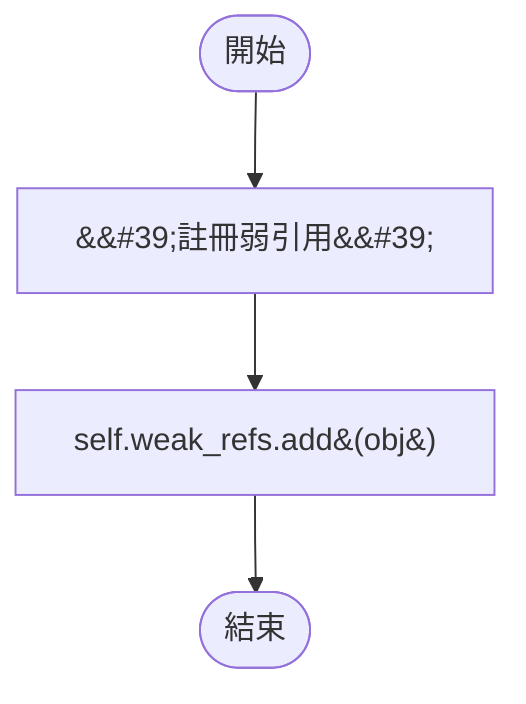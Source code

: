 flowchart TB
    n1([開始])
    n2([結束])
    n3[&amp;&#35;39;註冊弱引用&amp;&#35;39;]
    n4[self.weak_refs.add&#40;obj&#41;]
    n1 --> n3
    n3 --> n4
    n4 --> n2